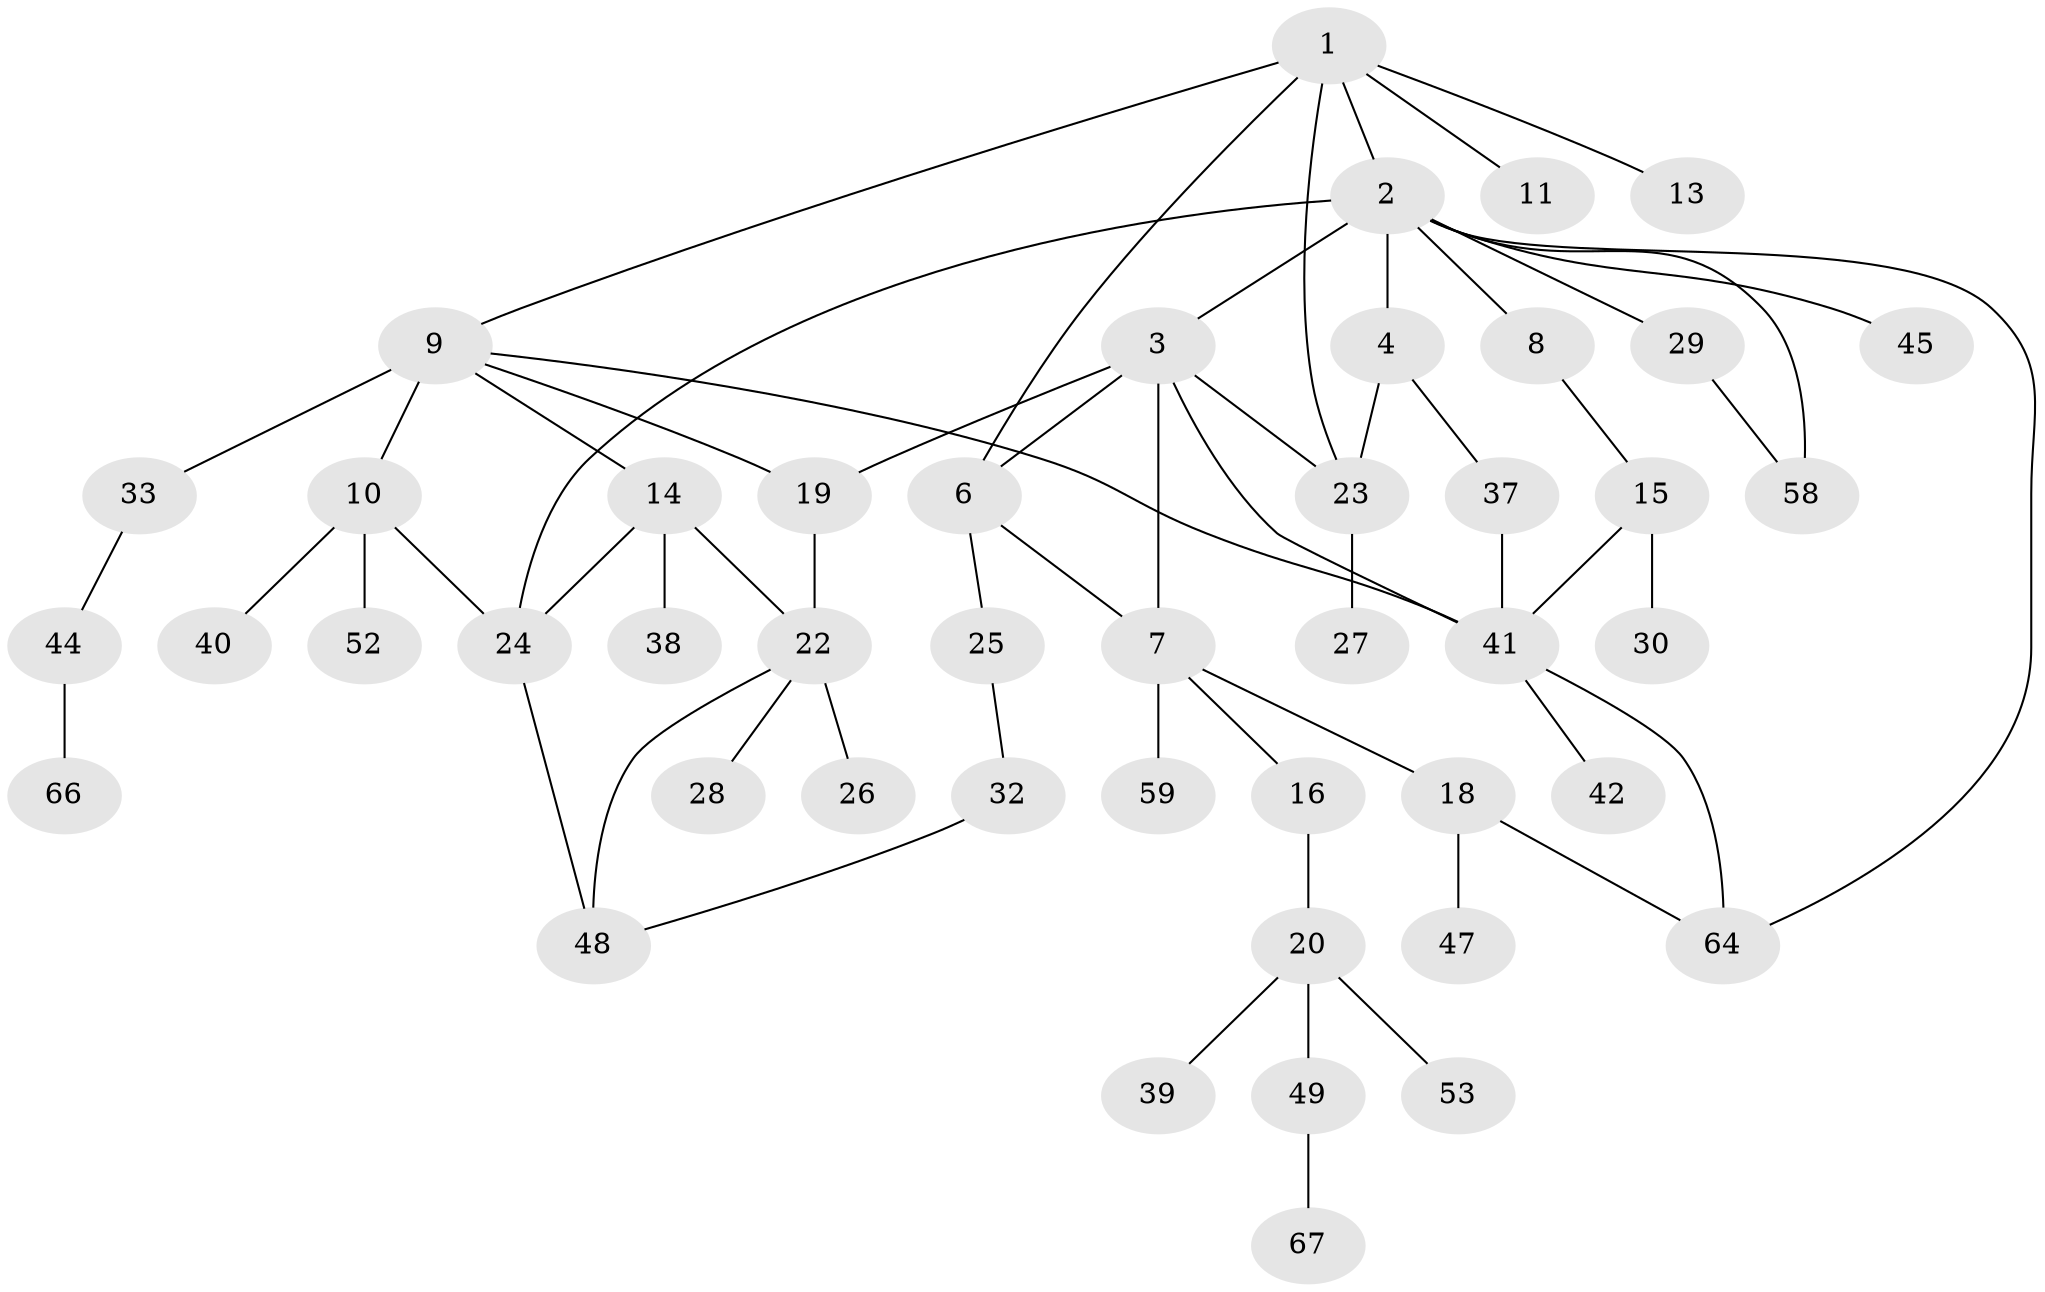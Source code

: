 // original degree distribution, {6: 0.029850746268656716, 8: 0.014925373134328358, 4: 0.14925373134328357, 2: 0.29850746268656714, 5: 0.029850746268656716, 1: 0.2835820895522388, 3: 0.19402985074626866}
// Generated by graph-tools (version 1.1) at 2025/17/03/04/25 18:17:05]
// undirected, 46 vertices, 61 edges
graph export_dot {
graph [start="1"]
  node [color=gray90,style=filled];
  1;
  2 [super="+17"];
  3 [super="+5+12"];
  4 [super="+55"];
  6 [super="+62"];
  7;
  8;
  9;
  10 [super="+34"];
  11;
  13;
  14 [super="+21"];
  15;
  16;
  18;
  19 [super="+36"];
  20 [super="+35"];
  22 [super="+51"];
  23 [super="+46"];
  24 [super="+63"];
  25;
  26;
  27;
  28 [super="+65"];
  29;
  30;
  32 [super="+43"];
  33;
  37;
  38;
  39;
  40;
  41 [super="+50+61"];
  42;
  44;
  45;
  47;
  48;
  49 [super="+56"];
  52;
  53;
  58;
  59;
  64;
  66;
  67;
  1 -- 2;
  1 -- 6;
  1 -- 9;
  1 -- 11;
  1 -- 13;
  1 -- 23;
  2 -- 3;
  2 -- 4;
  2 -- 8;
  2 -- 24;
  2 -- 58;
  2 -- 64;
  2 -- 29;
  2 -- 45;
  3 -- 19;
  3 -- 6;
  3 -- 7;
  3 -- 41;
  3 -- 23;
  4 -- 23;
  4 -- 37;
  6 -- 7;
  6 -- 25;
  7 -- 16;
  7 -- 18;
  7 -- 59;
  8 -- 15;
  9 -- 10;
  9 -- 14;
  9 -- 33;
  9 -- 19;
  9 -- 41;
  10 -- 40 [weight=2];
  10 -- 52;
  10 -- 24;
  14 -- 38;
  14 -- 24;
  14 -- 22;
  15 -- 30;
  15 -- 41;
  16 -- 20;
  18 -- 47;
  18 -- 64;
  19 -- 22;
  20 -- 49;
  20 -- 53;
  20 -- 39;
  22 -- 26;
  22 -- 28 [weight=2];
  22 -- 48;
  23 -- 27;
  24 -- 48;
  25 -- 32;
  29 -- 58;
  32 -- 48;
  33 -- 44;
  37 -- 41;
  41 -- 42;
  41 -- 64;
  44 -- 66;
  49 -- 67;
}
